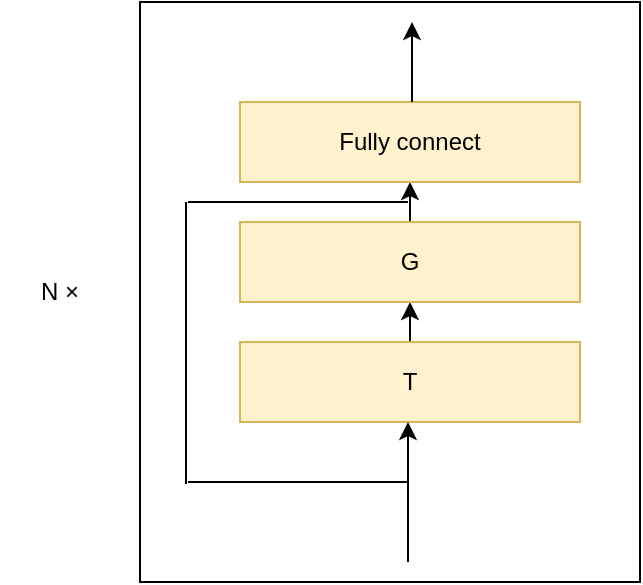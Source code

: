 <mxfile version="28.0.7">
  <diagram name="第 1 页" id="ISWnEqbxdLx87qSI2oS0">
    <mxGraphModel dx="1426" dy="905" grid="1" gridSize="10" guides="1" tooltips="1" connect="1" arrows="1" fold="1" page="1" pageScale="1" pageWidth="827" pageHeight="1169" math="0" shadow="0">
      <root>
        <mxCell id="0" />
        <mxCell id="1" parent="0" />
        <mxCell id="kuIgzZYdA0XkmI6R0pej-11" value="" style="rounded=0;whiteSpace=wrap;html=1;" vertex="1" parent="1">
          <mxGeometry x="280" y="310" width="250" height="290" as="geometry" />
        </mxCell>
        <mxCell id="kuIgzZYdA0XkmI6R0pej-4" style="edgeStyle=orthogonalEdgeStyle;rounded=0;orthogonalLoop=1;jettySize=auto;html=1;exitX=0.5;exitY=0;exitDx=0;exitDy=0;entryX=0.5;entryY=1;entryDx=0;entryDy=0;" edge="1" parent="1" source="kuIgzZYdA0XkmI6R0pej-1" target="kuIgzZYdA0XkmI6R0pej-2">
          <mxGeometry relative="1" as="geometry" />
        </mxCell>
        <mxCell id="kuIgzZYdA0XkmI6R0pej-1" value="T" style="rounded=0;whiteSpace=wrap;html=1;fillColor=#fff2cc;strokeColor=#d6b656;" vertex="1" parent="1">
          <mxGeometry x="330" y="480" width="170" height="40" as="geometry" />
        </mxCell>
        <mxCell id="kuIgzZYdA0XkmI6R0pej-5" style="edgeStyle=orthogonalEdgeStyle;rounded=0;orthogonalLoop=1;jettySize=auto;html=1;exitX=0.5;exitY=0;exitDx=0;exitDy=0;entryX=0.5;entryY=1;entryDx=0;entryDy=0;" edge="1" parent="1" source="kuIgzZYdA0XkmI6R0pej-2" target="kuIgzZYdA0XkmI6R0pej-3">
          <mxGeometry relative="1" as="geometry" />
        </mxCell>
        <mxCell id="kuIgzZYdA0XkmI6R0pej-2" value="G" style="rounded=0;whiteSpace=wrap;html=1;fillColor=#fff2cc;strokeColor=#d6b656;" vertex="1" parent="1">
          <mxGeometry x="330" y="420" width="170" height="40" as="geometry" />
        </mxCell>
        <mxCell id="kuIgzZYdA0XkmI6R0pej-3" value="Fully connect" style="rounded=0;whiteSpace=wrap;html=1;fillColor=#fff2cc;strokeColor=#d6b656;" vertex="1" parent="1">
          <mxGeometry x="330" y="360" width="170" height="40" as="geometry" />
        </mxCell>
        <mxCell id="kuIgzZYdA0XkmI6R0pej-6" value="" style="endArrow=classic;html=1;rounded=0;" edge="1" parent="1">
          <mxGeometry width="50" height="50" relative="1" as="geometry">
            <mxPoint x="414" y="590" as="sourcePoint" />
            <mxPoint x="414" y="520" as="targetPoint" />
          </mxGeometry>
        </mxCell>
        <mxCell id="kuIgzZYdA0XkmI6R0pej-7" value="" style="endArrow=none;html=1;rounded=0;" edge="1" parent="1">
          <mxGeometry width="50" height="50" relative="1" as="geometry">
            <mxPoint x="414" y="550" as="sourcePoint" />
            <mxPoint x="304" y="550" as="targetPoint" />
          </mxGeometry>
        </mxCell>
        <mxCell id="kuIgzZYdA0XkmI6R0pej-8" value="" style="endArrow=none;html=1;rounded=0;" edge="1" parent="1">
          <mxGeometry width="50" height="50" relative="1" as="geometry">
            <mxPoint x="303" y="551" as="sourcePoint" />
            <mxPoint x="303" y="410" as="targetPoint" />
          </mxGeometry>
        </mxCell>
        <mxCell id="kuIgzZYdA0XkmI6R0pej-9" value="" style="endArrow=none;html=1;rounded=0;" edge="1" parent="1">
          <mxGeometry width="50" height="50" relative="1" as="geometry">
            <mxPoint x="304" y="410" as="sourcePoint" />
            <mxPoint x="414" y="410" as="targetPoint" />
          </mxGeometry>
        </mxCell>
        <mxCell id="kuIgzZYdA0XkmI6R0pej-10" value="N ×" style="text;html=1;align=center;verticalAlign=middle;whiteSpace=wrap;rounded=0;" vertex="1" parent="1">
          <mxGeometry x="210" y="440" width="60" height="30" as="geometry" />
        </mxCell>
        <mxCell id="kuIgzZYdA0XkmI6R0pej-14" value="" style="endArrow=classic;html=1;rounded=0;" edge="1" parent="1">
          <mxGeometry width="50" height="50" relative="1" as="geometry">
            <mxPoint x="416" y="360" as="sourcePoint" />
            <mxPoint x="416" y="320" as="targetPoint" />
          </mxGeometry>
        </mxCell>
      </root>
    </mxGraphModel>
  </diagram>
</mxfile>
